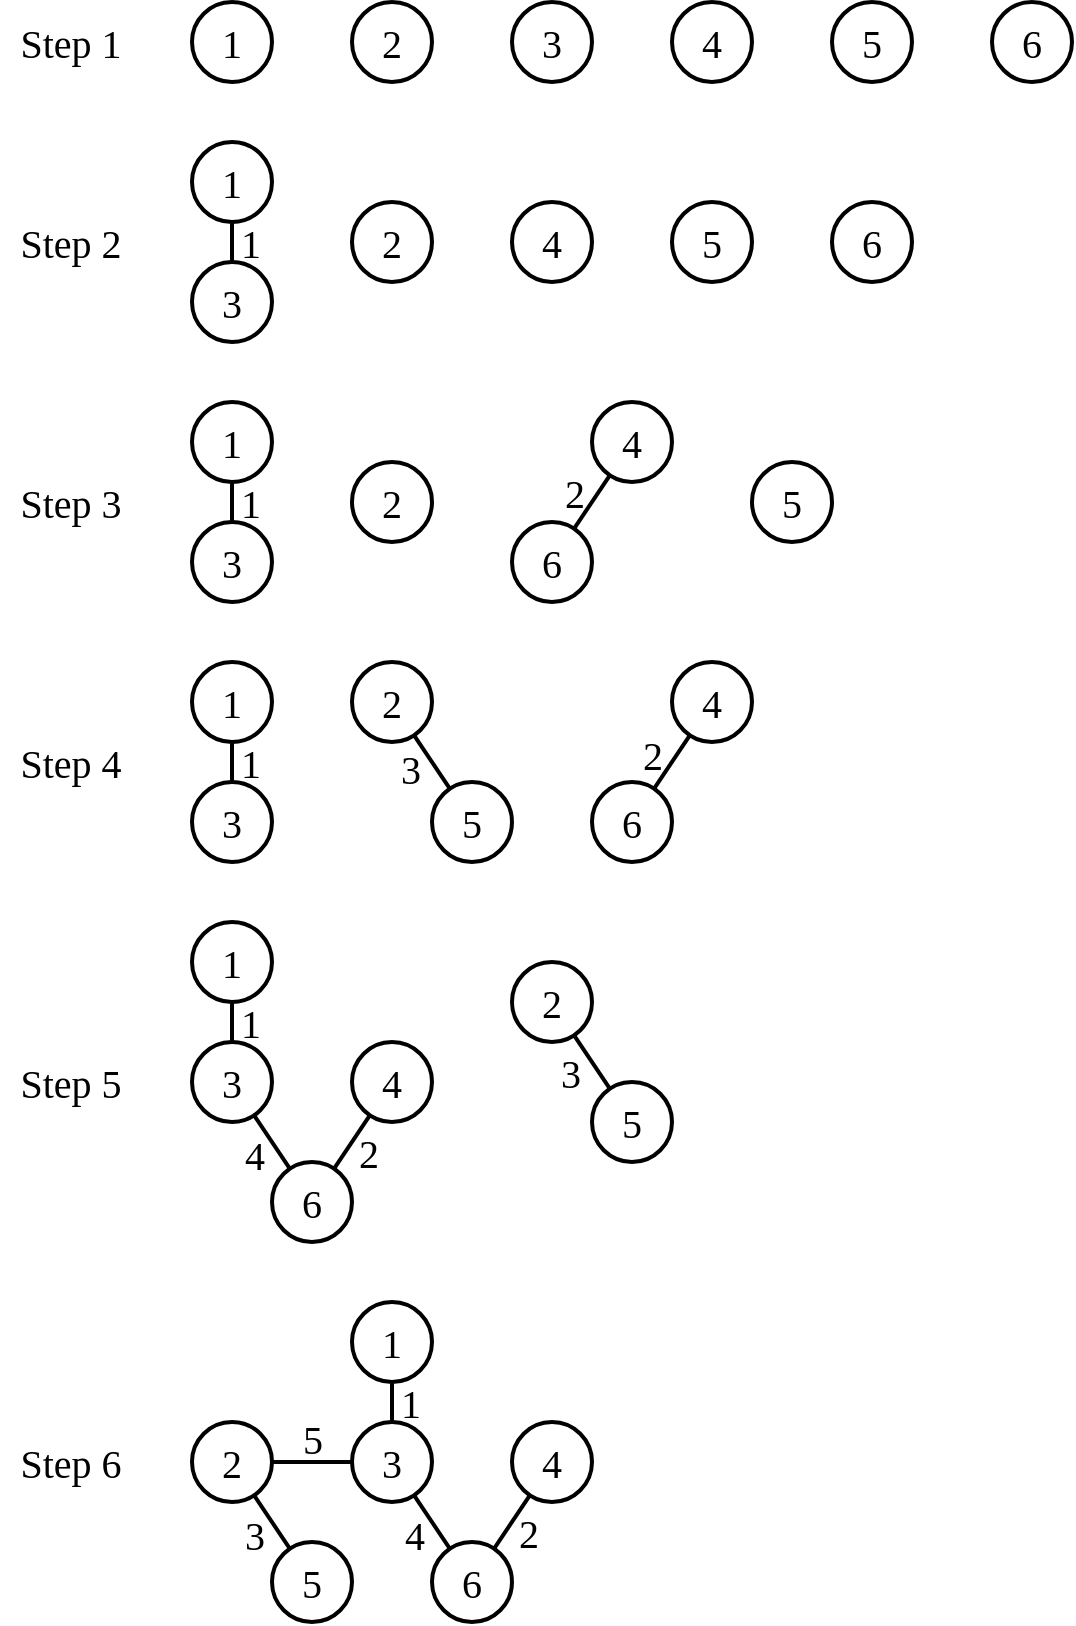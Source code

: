 <mxfile version="23.0.2" type="device">
  <diagram name="第 1 页" id="YeS9SldABpV4ri3Kkgmh">
    <mxGraphModel dx="1290" dy="830" grid="1" gridSize="10" guides="1" tooltips="1" connect="1" arrows="1" fold="1" page="1" pageScale="1" pageWidth="827" pageHeight="1169" math="0" shadow="0">
      <root>
        <mxCell id="0" />
        <mxCell id="1" parent="0" />
        <mxCell id="lFueTjJ-1u9m3FiK80w1-99" value="" style="group" vertex="1" connectable="0" parent="1">
          <mxGeometry x="104" y="40" width="536" height="810" as="geometry" />
        </mxCell>
        <mxCell id="lFueTjJ-1u9m3FiK80w1-23" value="" style="group;rounded=0;fillColor=none;" vertex="1" connectable="0" parent="lFueTjJ-1u9m3FiK80w1-99">
          <mxGeometry width="536" height="40" as="geometry" />
        </mxCell>
        <mxCell id="g7B2WHEcdGv1Wj2Cn3hY-25" value="&lt;font style=&quot;font-size: 20px;&quot; face=&quot;Times New Roman&quot;&gt;1&lt;/font&gt;" style="ellipse;whiteSpace=wrap;html=1;aspect=fixed;strokeWidth=2;" parent="lFueTjJ-1u9m3FiK80w1-23" vertex="1">
          <mxGeometry x="96" width="40" height="40" as="geometry" />
        </mxCell>
        <mxCell id="lFueTjJ-1u9m3FiK80w1-4" value="&lt;font style=&quot;font-size: 20px;&quot; face=&quot;Times New Roman&quot;&gt;2&lt;/font&gt;" style="ellipse;whiteSpace=wrap;html=1;aspect=fixed;strokeWidth=2;" vertex="1" parent="lFueTjJ-1u9m3FiK80w1-23">
          <mxGeometry x="176" width="40" height="40" as="geometry" />
        </mxCell>
        <mxCell id="lFueTjJ-1u9m3FiK80w1-5" value="&lt;font style=&quot;font-size: 20px;&quot; face=&quot;Times New Roman&quot;&gt;3&lt;/font&gt;" style="ellipse;whiteSpace=wrap;html=1;aspect=fixed;strokeWidth=2;" vertex="1" parent="lFueTjJ-1u9m3FiK80w1-23">
          <mxGeometry x="256" width="40" height="40" as="geometry" />
        </mxCell>
        <mxCell id="lFueTjJ-1u9m3FiK80w1-6" value="&lt;font style=&quot;font-size: 20px;&quot; face=&quot;Times New Roman&quot;&gt;4&lt;/font&gt;" style="ellipse;whiteSpace=wrap;html=1;aspect=fixed;strokeWidth=2;" vertex="1" parent="lFueTjJ-1u9m3FiK80w1-23">
          <mxGeometry x="336" width="40" height="40" as="geometry" />
        </mxCell>
        <mxCell id="lFueTjJ-1u9m3FiK80w1-7" value="&lt;font style=&quot;font-size: 20px;&quot; face=&quot;Times New Roman&quot;&gt;5&lt;/font&gt;" style="ellipse;whiteSpace=wrap;html=1;aspect=fixed;strokeWidth=2;" vertex="1" parent="lFueTjJ-1u9m3FiK80w1-23">
          <mxGeometry x="416" width="40" height="40" as="geometry" />
        </mxCell>
        <mxCell id="lFueTjJ-1u9m3FiK80w1-8" value="&lt;font style=&quot;font-size: 20px;&quot; face=&quot;Times New Roman&quot;&gt;6&lt;/font&gt;" style="ellipse;whiteSpace=wrap;html=1;aspect=fixed;strokeWidth=2;" vertex="1" parent="lFueTjJ-1u9m3FiK80w1-23">
          <mxGeometry x="496" width="40" height="40" as="geometry" />
        </mxCell>
        <mxCell id="lFueTjJ-1u9m3FiK80w1-9" value="&lt;font style=&quot;font-size: 20px;&quot; face=&quot;Times New Roman&quot;&gt;Step 1&lt;/font&gt;" style="text;html=1;align=center;verticalAlign=middle;resizable=0;points=[];autosize=1;strokeColor=none;fillColor=none;strokeWidth=2;" vertex="1" parent="lFueTjJ-1u9m3FiK80w1-23">
          <mxGeometry width="70" height="40" as="geometry" />
        </mxCell>
        <mxCell id="lFueTjJ-1u9m3FiK80w1-70" value="" style="group" vertex="1" connectable="0" parent="lFueTjJ-1u9m3FiK80w1-99">
          <mxGeometry y="70" width="456" height="100" as="geometry" />
        </mxCell>
        <mxCell id="lFueTjJ-1u9m3FiK80w1-26" value="&lt;font style=&quot;font-size: 20px;&quot; face=&quot;Times New Roman&quot;&gt;1&lt;/font&gt;" style="ellipse;whiteSpace=wrap;html=1;aspect=fixed;strokeWidth=2;" vertex="1" parent="lFueTjJ-1u9m3FiK80w1-70">
          <mxGeometry x="96" width="40" height="40" as="geometry" />
        </mxCell>
        <mxCell id="lFueTjJ-1u9m3FiK80w1-27" value="&lt;font style=&quot;font-size: 20px;&quot; face=&quot;Times New Roman&quot;&gt;3&lt;/font&gt;" style="ellipse;whiteSpace=wrap;html=1;aspect=fixed;strokeWidth=2;" vertex="1" parent="lFueTjJ-1u9m3FiK80w1-70">
          <mxGeometry x="96" y="60" width="40" height="40" as="geometry" />
        </mxCell>
        <mxCell id="lFueTjJ-1u9m3FiK80w1-28" value="" style="endArrow=none;html=1;rounded=0;strokeWidth=2;" edge="1" parent="lFueTjJ-1u9m3FiK80w1-70" source="lFueTjJ-1u9m3FiK80w1-27" target="lFueTjJ-1u9m3FiK80w1-26">
          <mxGeometry width="50" height="50" relative="1" as="geometry">
            <mxPoint x="296" y="120" as="sourcePoint" />
            <mxPoint x="346" y="70" as="targetPoint" />
          </mxGeometry>
        </mxCell>
        <mxCell id="lFueTjJ-1u9m3FiK80w1-29" value="&lt;font style=&quot;font-size: 20px;&quot; face=&quot;Times New Roman&quot;&gt;2&lt;/font&gt;" style="ellipse;whiteSpace=wrap;html=1;aspect=fixed;strokeWidth=2;" vertex="1" parent="lFueTjJ-1u9m3FiK80w1-70">
          <mxGeometry x="176" y="30" width="40" height="40" as="geometry" />
        </mxCell>
        <mxCell id="lFueTjJ-1u9m3FiK80w1-30" value="&lt;font style=&quot;font-size: 20px;&quot; face=&quot;Times New Roman&quot;&gt;4&lt;/font&gt;" style="ellipse;whiteSpace=wrap;html=1;aspect=fixed;strokeWidth=2;" vertex="1" parent="lFueTjJ-1u9m3FiK80w1-70">
          <mxGeometry x="256" y="30" width="40" height="40" as="geometry" />
        </mxCell>
        <mxCell id="lFueTjJ-1u9m3FiK80w1-31" value="&lt;font style=&quot;font-size: 20px;&quot; face=&quot;Times New Roman&quot;&gt;5&lt;/font&gt;" style="ellipse;whiteSpace=wrap;html=1;aspect=fixed;strokeWidth=2;" vertex="1" parent="lFueTjJ-1u9m3FiK80w1-70">
          <mxGeometry x="336" y="30" width="40" height="40" as="geometry" />
        </mxCell>
        <mxCell id="lFueTjJ-1u9m3FiK80w1-32" value="&lt;font style=&quot;font-size: 20px;&quot; face=&quot;Times New Roman&quot;&gt;6&lt;/font&gt;" style="ellipse;whiteSpace=wrap;html=1;aspect=fixed;strokeWidth=2;" vertex="1" parent="lFueTjJ-1u9m3FiK80w1-70">
          <mxGeometry x="416" y="30" width="40" height="40" as="geometry" />
        </mxCell>
        <mxCell id="lFueTjJ-1u9m3FiK80w1-33" value="&lt;font style=&quot;font-size: 20px;&quot; face=&quot;Times New Roman&quot;&gt;Step 2&lt;/font&gt;" style="text;html=1;align=center;verticalAlign=middle;resizable=0;points=[];autosize=1;strokeColor=none;fillColor=none;strokeWidth=2;" vertex="1" parent="lFueTjJ-1u9m3FiK80w1-70">
          <mxGeometry y="30" width="70" height="40" as="geometry" />
        </mxCell>
        <mxCell id="lFueTjJ-1u9m3FiK80w1-34" value="&lt;font style=&quot;font-size: 20px;&quot; face=&quot;Times New Roman&quot;&gt;1&lt;/font&gt;" style="text;html=1;align=center;verticalAlign=middle;resizable=0;points=[];autosize=1;strokeColor=none;fillColor=none;strokeWidth=2;" vertex="1" parent="lFueTjJ-1u9m3FiK80w1-70">
          <mxGeometry x="110" y="30" width="30" height="40" as="geometry" />
        </mxCell>
        <mxCell id="lFueTjJ-1u9m3FiK80w1-76" value="" style="group" vertex="1" connectable="0" parent="lFueTjJ-1u9m3FiK80w1-99">
          <mxGeometry y="200" width="416" height="100" as="geometry" />
        </mxCell>
        <mxCell id="lFueTjJ-1u9m3FiK80w1-12" value="&lt;font style=&quot;font-size: 20px;&quot; face=&quot;Times New Roman&quot;&gt;1&lt;/font&gt;" style="ellipse;whiteSpace=wrap;html=1;aspect=fixed;strokeWidth=2;" vertex="1" parent="lFueTjJ-1u9m3FiK80w1-76">
          <mxGeometry x="96" width="40" height="40" as="geometry" />
        </mxCell>
        <mxCell id="lFueTjJ-1u9m3FiK80w1-14" value="&lt;font style=&quot;font-size: 20px;&quot; face=&quot;Times New Roman&quot;&gt;3&lt;/font&gt;" style="ellipse;whiteSpace=wrap;html=1;aspect=fixed;strokeWidth=2;" vertex="1" parent="lFueTjJ-1u9m3FiK80w1-76">
          <mxGeometry x="96" y="60" width="40" height="40" as="geometry" />
        </mxCell>
        <mxCell id="lFueTjJ-1u9m3FiK80w1-20" value="" style="endArrow=none;html=1;rounded=0;strokeWidth=2;" edge="1" parent="lFueTjJ-1u9m3FiK80w1-76" source="lFueTjJ-1u9m3FiK80w1-14" target="lFueTjJ-1u9m3FiK80w1-12">
          <mxGeometry width="50" height="50" relative="1" as="geometry">
            <mxPoint x="296" y="120" as="sourcePoint" />
            <mxPoint x="346" y="70" as="targetPoint" />
          </mxGeometry>
        </mxCell>
        <mxCell id="lFueTjJ-1u9m3FiK80w1-13" value="&lt;font style=&quot;font-size: 20px;&quot; face=&quot;Times New Roman&quot;&gt;2&lt;/font&gt;" style="ellipse;whiteSpace=wrap;html=1;aspect=fixed;strokeWidth=2;" vertex="1" parent="lFueTjJ-1u9m3FiK80w1-76">
          <mxGeometry x="176" y="30" width="40" height="40" as="geometry" />
        </mxCell>
        <mxCell id="lFueTjJ-1u9m3FiK80w1-15" value="&lt;font style=&quot;font-size: 20px;&quot; face=&quot;Times New Roman&quot;&gt;4&lt;/font&gt;" style="ellipse;whiteSpace=wrap;html=1;aspect=fixed;strokeWidth=2;" vertex="1" parent="lFueTjJ-1u9m3FiK80w1-76">
          <mxGeometry x="296" width="40" height="40" as="geometry" />
        </mxCell>
        <mxCell id="lFueTjJ-1u9m3FiK80w1-16" value="&lt;font style=&quot;font-size: 20px;&quot; face=&quot;Times New Roman&quot;&gt;5&lt;/font&gt;" style="ellipse;whiteSpace=wrap;html=1;aspect=fixed;strokeWidth=2;" vertex="1" parent="lFueTjJ-1u9m3FiK80w1-76">
          <mxGeometry x="376" y="30" width="40" height="40" as="geometry" />
        </mxCell>
        <mxCell id="lFueTjJ-1u9m3FiK80w1-17" value="&lt;font style=&quot;font-size: 20px;&quot; face=&quot;Times New Roman&quot;&gt;6&lt;/font&gt;" style="ellipse;whiteSpace=wrap;html=1;aspect=fixed;strokeWidth=2;" vertex="1" parent="lFueTjJ-1u9m3FiK80w1-76">
          <mxGeometry x="256" y="60" width="40" height="40" as="geometry" />
        </mxCell>
        <mxCell id="lFueTjJ-1u9m3FiK80w1-18" value="&lt;font style=&quot;font-size: 20px;&quot; face=&quot;Times New Roman&quot;&gt;Step 3&lt;/font&gt;" style="text;html=1;align=center;verticalAlign=middle;resizable=0;points=[];autosize=1;strokeColor=none;fillColor=none;strokeWidth=2;" vertex="1" parent="lFueTjJ-1u9m3FiK80w1-76">
          <mxGeometry y="30" width="70" height="40" as="geometry" />
        </mxCell>
        <mxCell id="lFueTjJ-1u9m3FiK80w1-21" value="&lt;font style=&quot;font-size: 20px;&quot; face=&quot;Times New Roman&quot;&gt;1&lt;/font&gt;" style="text;html=1;align=center;verticalAlign=middle;resizable=0;points=[];autosize=1;strokeColor=none;fillColor=none;strokeWidth=2;" vertex="1" parent="lFueTjJ-1u9m3FiK80w1-76">
          <mxGeometry x="110" y="30" width="30" height="40" as="geometry" />
        </mxCell>
        <mxCell id="lFueTjJ-1u9m3FiK80w1-35" value="" style="endArrow=none;html=1;rounded=0;fontFamily=Helvetica;fontSize=12;fontColor=default;strokeWidth=2;" edge="1" parent="lFueTjJ-1u9m3FiK80w1-76" source="lFueTjJ-1u9m3FiK80w1-17" target="lFueTjJ-1u9m3FiK80w1-15">
          <mxGeometry width="50" height="50" relative="1" as="geometry">
            <mxPoint x="286" y="40" as="sourcePoint" />
            <mxPoint x="336" y="-10" as="targetPoint" />
          </mxGeometry>
        </mxCell>
        <mxCell id="lFueTjJ-1u9m3FiK80w1-36" value="&lt;font style=&quot;font-size: 20px;&quot; face=&quot;Times New Roman&quot;&gt;2&lt;/font&gt;" style="text;html=1;align=center;verticalAlign=middle;resizable=0;points=[];autosize=1;strokeColor=none;fillColor=none;strokeWidth=2;" vertex="1" parent="lFueTjJ-1u9m3FiK80w1-76">
          <mxGeometry x="272" y="25" width="30" height="40" as="geometry" />
        </mxCell>
        <mxCell id="lFueTjJ-1u9m3FiK80w1-78" value="" style="group" vertex="1" connectable="0" parent="lFueTjJ-1u9m3FiK80w1-99">
          <mxGeometry y="330" width="376" height="100" as="geometry" />
        </mxCell>
        <mxCell id="lFueTjJ-1u9m3FiK80w1-39" value="&lt;font style=&quot;font-size: 20px;&quot; face=&quot;Times New Roman&quot;&gt;1&lt;/font&gt;" style="ellipse;whiteSpace=wrap;html=1;aspect=fixed;strokeWidth=2;" vertex="1" parent="lFueTjJ-1u9m3FiK80w1-78">
          <mxGeometry x="96" width="40" height="40" as="geometry" />
        </mxCell>
        <mxCell id="lFueTjJ-1u9m3FiK80w1-40" value="&lt;font style=&quot;font-size: 20px;&quot; face=&quot;Times New Roman&quot;&gt;3&lt;/font&gt;" style="ellipse;whiteSpace=wrap;html=1;aspect=fixed;strokeWidth=2;" vertex="1" parent="lFueTjJ-1u9m3FiK80w1-78">
          <mxGeometry x="96" y="60" width="40" height="40" as="geometry" />
        </mxCell>
        <mxCell id="lFueTjJ-1u9m3FiK80w1-41" value="" style="endArrow=none;html=1;rounded=0;strokeWidth=2;" edge="1" parent="lFueTjJ-1u9m3FiK80w1-78" source="lFueTjJ-1u9m3FiK80w1-40" target="lFueTjJ-1u9m3FiK80w1-39">
          <mxGeometry width="50" height="50" relative="1" as="geometry">
            <mxPoint x="296" y="120" as="sourcePoint" />
            <mxPoint x="346" y="70" as="targetPoint" />
          </mxGeometry>
        </mxCell>
        <mxCell id="lFueTjJ-1u9m3FiK80w1-42" value="&lt;font style=&quot;font-size: 20px;&quot; face=&quot;Times New Roman&quot;&gt;2&lt;/font&gt;" style="ellipse;whiteSpace=wrap;html=1;aspect=fixed;strokeWidth=2;" vertex="1" parent="lFueTjJ-1u9m3FiK80w1-78">
          <mxGeometry x="176" width="40" height="40" as="geometry" />
        </mxCell>
        <mxCell id="lFueTjJ-1u9m3FiK80w1-43" value="&lt;font style=&quot;font-size: 20px;&quot; face=&quot;Times New Roman&quot;&gt;4&lt;/font&gt;" style="ellipse;whiteSpace=wrap;html=1;aspect=fixed;strokeWidth=2;" vertex="1" parent="lFueTjJ-1u9m3FiK80w1-78">
          <mxGeometry x="336" width="40" height="40" as="geometry" />
        </mxCell>
        <mxCell id="lFueTjJ-1u9m3FiK80w1-44" value="&lt;font style=&quot;font-size: 20px;&quot; face=&quot;Times New Roman&quot;&gt;5&lt;/font&gt;" style="ellipse;whiteSpace=wrap;html=1;aspect=fixed;strokeWidth=2;" vertex="1" parent="lFueTjJ-1u9m3FiK80w1-78">
          <mxGeometry x="216" y="60" width="40" height="40" as="geometry" />
        </mxCell>
        <mxCell id="lFueTjJ-1u9m3FiK80w1-45" value="&lt;font style=&quot;font-size: 20px;&quot; face=&quot;Times New Roman&quot;&gt;6&lt;/font&gt;" style="ellipse;whiteSpace=wrap;html=1;aspect=fixed;strokeWidth=2;" vertex="1" parent="lFueTjJ-1u9m3FiK80w1-78">
          <mxGeometry x="296" y="60" width="40" height="40" as="geometry" />
        </mxCell>
        <mxCell id="lFueTjJ-1u9m3FiK80w1-46" value="&lt;font style=&quot;font-size: 20px;&quot; face=&quot;Times New Roman&quot;&gt;Step 4&lt;/font&gt;" style="text;html=1;align=center;verticalAlign=middle;resizable=0;points=[];autosize=1;strokeColor=none;fillColor=none;strokeWidth=2;" vertex="1" parent="lFueTjJ-1u9m3FiK80w1-78">
          <mxGeometry y="30" width="70" height="40" as="geometry" />
        </mxCell>
        <mxCell id="lFueTjJ-1u9m3FiK80w1-47" value="&lt;font style=&quot;font-size: 20px;&quot; face=&quot;Times New Roman&quot;&gt;1&lt;/font&gt;" style="text;html=1;align=center;verticalAlign=middle;resizable=0;points=[];autosize=1;strokeColor=none;fillColor=none;strokeWidth=2;" vertex="1" parent="lFueTjJ-1u9m3FiK80w1-78">
          <mxGeometry x="110" y="30" width="30" height="40" as="geometry" />
        </mxCell>
        <mxCell id="lFueTjJ-1u9m3FiK80w1-48" value="" style="endArrow=none;html=1;rounded=0;fontFamily=Helvetica;fontSize=12;fontColor=default;strokeWidth=2;" edge="1" parent="lFueTjJ-1u9m3FiK80w1-78" source="lFueTjJ-1u9m3FiK80w1-45" target="lFueTjJ-1u9m3FiK80w1-43">
          <mxGeometry width="50" height="50" relative="1" as="geometry">
            <mxPoint x="326" y="40" as="sourcePoint" />
            <mxPoint x="376" y="-10" as="targetPoint" />
          </mxGeometry>
        </mxCell>
        <mxCell id="lFueTjJ-1u9m3FiK80w1-49" value="&lt;font style=&quot;font-size: 20px;&quot; face=&quot;Times New Roman&quot;&gt;2&lt;/font&gt;" style="text;html=1;align=center;verticalAlign=middle;resizable=0;points=[];autosize=1;strokeColor=none;fillColor=none;strokeWidth=2;" vertex="1" parent="lFueTjJ-1u9m3FiK80w1-78">
          <mxGeometry x="311" y="26" width="30" height="40" as="geometry" />
        </mxCell>
        <mxCell id="lFueTjJ-1u9m3FiK80w1-50" value="" style="endArrow=none;html=1;rounded=0;fontFamily=Helvetica;fontSize=12;fontColor=default;strokeWidth=2;" edge="1" parent="lFueTjJ-1u9m3FiK80w1-78" source="lFueTjJ-1u9m3FiK80w1-42" target="lFueTjJ-1u9m3FiK80w1-44">
          <mxGeometry width="50" height="50" relative="1" as="geometry">
            <mxPoint x="286" as="sourcePoint" />
            <mxPoint x="336" y="-50" as="targetPoint" />
          </mxGeometry>
        </mxCell>
        <mxCell id="lFueTjJ-1u9m3FiK80w1-51" value="&lt;font style=&quot;font-size: 20px;&quot; face=&quot;Times New Roman&quot;&gt;3&lt;/font&gt;" style="text;html=1;align=center;verticalAlign=middle;resizable=0;points=[];autosize=1;strokeColor=none;fillColor=none;strokeWidth=2;" vertex="1" parent="lFueTjJ-1u9m3FiK80w1-78">
          <mxGeometry x="190" y="33" width="30" height="40" as="geometry" />
        </mxCell>
        <mxCell id="lFueTjJ-1u9m3FiK80w1-79" value="" style="group" vertex="1" connectable="0" parent="lFueTjJ-1u9m3FiK80w1-99">
          <mxGeometry y="460" width="336" height="160" as="geometry" />
        </mxCell>
        <mxCell id="lFueTjJ-1u9m3FiK80w1-54" value="&lt;font style=&quot;font-size: 20px;&quot; face=&quot;Times New Roman&quot;&gt;1&lt;/font&gt;" style="ellipse;whiteSpace=wrap;html=1;aspect=fixed;strokeWidth=2;" vertex="1" parent="lFueTjJ-1u9m3FiK80w1-79">
          <mxGeometry x="96" width="40" height="40" as="geometry" />
        </mxCell>
        <mxCell id="lFueTjJ-1u9m3FiK80w1-55" value="&lt;font style=&quot;font-size: 20px;&quot; face=&quot;Times New Roman&quot;&gt;3&lt;/font&gt;" style="ellipse;whiteSpace=wrap;html=1;aspect=fixed;strokeWidth=2;" vertex="1" parent="lFueTjJ-1u9m3FiK80w1-79">
          <mxGeometry x="96" y="60" width="40" height="40" as="geometry" />
        </mxCell>
        <mxCell id="lFueTjJ-1u9m3FiK80w1-56" value="" style="endArrow=none;html=1;rounded=0;strokeWidth=2;" edge="1" parent="lFueTjJ-1u9m3FiK80w1-79" source="lFueTjJ-1u9m3FiK80w1-55" target="lFueTjJ-1u9m3FiK80w1-54">
          <mxGeometry width="50" height="50" relative="1" as="geometry">
            <mxPoint x="296" y="110" as="sourcePoint" />
            <mxPoint x="346" y="60" as="targetPoint" />
          </mxGeometry>
        </mxCell>
        <mxCell id="lFueTjJ-1u9m3FiK80w1-58" value="&lt;font style=&quot;font-size: 20px;&quot; face=&quot;Times New Roman&quot;&gt;4&lt;/font&gt;" style="ellipse;whiteSpace=wrap;html=1;aspect=fixed;strokeWidth=2;" vertex="1" parent="lFueTjJ-1u9m3FiK80w1-79">
          <mxGeometry x="176" y="60" width="40" height="40" as="geometry" />
        </mxCell>
        <mxCell id="lFueTjJ-1u9m3FiK80w1-60" value="&lt;font style=&quot;font-size: 20px;&quot; face=&quot;Times New Roman&quot;&gt;6&lt;/font&gt;" style="ellipse;whiteSpace=wrap;html=1;aspect=fixed;strokeWidth=2;" vertex="1" parent="lFueTjJ-1u9m3FiK80w1-79">
          <mxGeometry x="136" y="120" width="40" height="40" as="geometry" />
        </mxCell>
        <mxCell id="lFueTjJ-1u9m3FiK80w1-61" value="&lt;font style=&quot;font-size: 20px;&quot; face=&quot;Times New Roman&quot;&gt;Step 5&lt;/font&gt;" style="text;html=1;align=center;verticalAlign=middle;resizable=0;points=[];autosize=1;strokeColor=none;fillColor=none;strokeWidth=2;" vertex="1" parent="lFueTjJ-1u9m3FiK80w1-79">
          <mxGeometry y="60" width="70" height="40" as="geometry" />
        </mxCell>
        <mxCell id="lFueTjJ-1u9m3FiK80w1-62" value="&lt;font style=&quot;font-size: 20px;&quot; face=&quot;Times New Roman&quot;&gt;1&lt;/font&gt;" style="text;html=1;align=center;verticalAlign=middle;resizable=0;points=[];autosize=1;strokeColor=none;fillColor=none;strokeWidth=2;" vertex="1" parent="lFueTjJ-1u9m3FiK80w1-79">
          <mxGeometry x="110" y="30" width="30" height="40" as="geometry" />
        </mxCell>
        <mxCell id="lFueTjJ-1u9m3FiK80w1-63" value="" style="endArrow=none;html=1;rounded=0;fontFamily=Helvetica;fontSize=12;fontColor=default;strokeWidth=2;" edge="1" parent="lFueTjJ-1u9m3FiK80w1-79" source="lFueTjJ-1u9m3FiK80w1-60" target="lFueTjJ-1u9m3FiK80w1-58">
          <mxGeometry width="50" height="50" relative="1" as="geometry">
            <mxPoint x="166" y="110" as="sourcePoint" />
            <mxPoint x="216" y="60" as="targetPoint" />
          </mxGeometry>
        </mxCell>
        <mxCell id="lFueTjJ-1u9m3FiK80w1-64" value="&lt;font style=&quot;font-size: 20px;&quot; face=&quot;Times New Roman&quot;&gt;2&lt;/font&gt;" style="text;html=1;align=center;verticalAlign=middle;resizable=0;points=[];autosize=1;strokeColor=none;fillColor=none;strokeWidth=2;" vertex="1" parent="lFueTjJ-1u9m3FiK80w1-79">
          <mxGeometry x="169" y="95" width="30" height="40" as="geometry" />
        </mxCell>
        <mxCell id="lFueTjJ-1u9m3FiK80w1-67" value="" style="endArrow=none;html=1;rounded=0;fontFamily=Helvetica;fontSize=12;fontColor=default;strokeWidth=2;" edge="1" parent="lFueTjJ-1u9m3FiK80w1-79" source="lFueTjJ-1u9m3FiK80w1-55" target="lFueTjJ-1u9m3FiK80w1-60">
          <mxGeometry width="50" height="50" relative="1" as="geometry">
            <mxPoint x="286" y="70" as="sourcePoint" />
            <mxPoint x="336" y="20" as="targetPoint" />
          </mxGeometry>
        </mxCell>
        <mxCell id="lFueTjJ-1u9m3FiK80w1-68" value="&lt;font style=&quot;font-size: 20px;&quot; face=&quot;Times New Roman&quot;&gt;4&lt;/font&gt;" style="text;html=1;align=center;verticalAlign=middle;resizable=0;points=[];autosize=1;strokeColor=none;fillColor=none;strokeWidth=2;" vertex="1" parent="lFueTjJ-1u9m3FiK80w1-79">
          <mxGeometry x="112" y="96" width="30" height="40" as="geometry" />
        </mxCell>
        <mxCell id="lFueTjJ-1u9m3FiK80w1-72" value="&lt;font style=&quot;font-size: 20px;&quot; face=&quot;Times New Roman&quot;&gt;2&lt;/font&gt;" style="ellipse;whiteSpace=wrap;html=1;aspect=fixed;strokeWidth=2;" vertex="1" parent="lFueTjJ-1u9m3FiK80w1-79">
          <mxGeometry x="256" y="20" width="40" height="40" as="geometry" />
        </mxCell>
        <mxCell id="lFueTjJ-1u9m3FiK80w1-73" value="&lt;font style=&quot;font-size: 20px;&quot; face=&quot;Times New Roman&quot;&gt;5&lt;/font&gt;" style="ellipse;whiteSpace=wrap;html=1;aspect=fixed;strokeWidth=2;" vertex="1" parent="lFueTjJ-1u9m3FiK80w1-79">
          <mxGeometry x="296" y="80" width="40" height="40" as="geometry" />
        </mxCell>
        <mxCell id="lFueTjJ-1u9m3FiK80w1-74" value="" style="endArrow=none;html=1;rounded=0;fontFamily=Helvetica;fontSize=12;fontColor=default;strokeWidth=2;" edge="1" parent="lFueTjJ-1u9m3FiK80w1-79" source="lFueTjJ-1u9m3FiK80w1-72" target="lFueTjJ-1u9m3FiK80w1-73">
          <mxGeometry width="50" height="50" relative="1" as="geometry">
            <mxPoint x="366" y="20" as="sourcePoint" />
            <mxPoint x="416" y="-30" as="targetPoint" />
          </mxGeometry>
        </mxCell>
        <mxCell id="lFueTjJ-1u9m3FiK80w1-75" value="&lt;font style=&quot;font-size: 20px;&quot; face=&quot;Times New Roman&quot;&gt;3&lt;/font&gt;" style="text;html=1;align=center;verticalAlign=middle;resizable=0;points=[];autosize=1;strokeColor=none;fillColor=none;strokeWidth=2;" vertex="1" parent="lFueTjJ-1u9m3FiK80w1-79">
          <mxGeometry x="270" y="55" width="30" height="40" as="geometry" />
        </mxCell>
        <mxCell id="lFueTjJ-1u9m3FiK80w1-98" value="" style="group" vertex="1" connectable="0" parent="lFueTjJ-1u9m3FiK80w1-99">
          <mxGeometry y="650" width="296" height="160" as="geometry" />
        </mxCell>
        <mxCell id="lFueTjJ-1u9m3FiK80w1-81" value="&lt;font style=&quot;font-size: 20px;&quot; face=&quot;Times New Roman&quot;&gt;1&lt;/font&gt;" style="ellipse;whiteSpace=wrap;html=1;aspect=fixed;strokeWidth=2;" vertex="1" parent="lFueTjJ-1u9m3FiK80w1-98">
          <mxGeometry x="176" width="40" height="40" as="geometry" />
        </mxCell>
        <mxCell id="lFueTjJ-1u9m3FiK80w1-82" value="&lt;font style=&quot;font-size: 20px;&quot; face=&quot;Times New Roman&quot;&gt;3&lt;/font&gt;" style="ellipse;whiteSpace=wrap;html=1;aspect=fixed;strokeWidth=2;" vertex="1" parent="lFueTjJ-1u9m3FiK80w1-98">
          <mxGeometry x="176" y="60" width="40" height="40" as="geometry" />
        </mxCell>
        <mxCell id="lFueTjJ-1u9m3FiK80w1-83" value="" style="endArrow=none;html=1;rounded=0;strokeWidth=2;" edge="1" parent="lFueTjJ-1u9m3FiK80w1-98" source="lFueTjJ-1u9m3FiK80w1-82" target="lFueTjJ-1u9m3FiK80w1-81">
          <mxGeometry width="50" height="50" relative="1" as="geometry">
            <mxPoint x="376" y="110" as="sourcePoint" />
            <mxPoint x="426" y="60" as="targetPoint" />
          </mxGeometry>
        </mxCell>
        <mxCell id="lFueTjJ-1u9m3FiK80w1-84" value="&lt;font style=&quot;font-size: 20px;&quot; face=&quot;Times New Roman&quot;&gt;4&lt;/font&gt;" style="ellipse;whiteSpace=wrap;html=1;aspect=fixed;strokeWidth=2;" vertex="1" parent="lFueTjJ-1u9m3FiK80w1-98">
          <mxGeometry x="256" y="60" width="40" height="40" as="geometry" />
        </mxCell>
        <mxCell id="lFueTjJ-1u9m3FiK80w1-85" value="&lt;font style=&quot;font-size: 20px;&quot; face=&quot;Times New Roman&quot;&gt;6&lt;/font&gt;" style="ellipse;whiteSpace=wrap;html=1;aspect=fixed;strokeWidth=2;" vertex="1" parent="lFueTjJ-1u9m3FiK80w1-98">
          <mxGeometry x="216" y="120" width="40" height="40" as="geometry" />
        </mxCell>
        <mxCell id="lFueTjJ-1u9m3FiK80w1-86" value="&lt;font style=&quot;font-size: 20px;&quot; face=&quot;Times New Roman&quot;&gt;Step 6&lt;/font&gt;" style="text;html=1;align=center;verticalAlign=middle;resizable=0;points=[];autosize=1;strokeColor=none;fillColor=none;strokeWidth=2;" vertex="1" parent="lFueTjJ-1u9m3FiK80w1-98">
          <mxGeometry y="60" width="70" height="40" as="geometry" />
        </mxCell>
        <mxCell id="lFueTjJ-1u9m3FiK80w1-87" value="&lt;font style=&quot;font-size: 20px;&quot; face=&quot;Times New Roman&quot;&gt;1&lt;/font&gt;" style="text;html=1;align=center;verticalAlign=middle;resizable=0;points=[];autosize=1;strokeColor=none;fillColor=none;strokeWidth=2;" vertex="1" parent="lFueTjJ-1u9m3FiK80w1-98">
          <mxGeometry x="190" y="30" width="30" height="40" as="geometry" />
        </mxCell>
        <mxCell id="lFueTjJ-1u9m3FiK80w1-88" value="" style="endArrow=none;html=1;rounded=0;fontFamily=Helvetica;fontSize=12;fontColor=default;strokeWidth=2;" edge="1" parent="lFueTjJ-1u9m3FiK80w1-98" source="lFueTjJ-1u9m3FiK80w1-85" target="lFueTjJ-1u9m3FiK80w1-84">
          <mxGeometry width="50" height="50" relative="1" as="geometry">
            <mxPoint x="246" y="110" as="sourcePoint" />
            <mxPoint x="296" y="60" as="targetPoint" />
          </mxGeometry>
        </mxCell>
        <mxCell id="lFueTjJ-1u9m3FiK80w1-89" value="&lt;font style=&quot;font-size: 20px;&quot; face=&quot;Times New Roman&quot;&gt;2&lt;/font&gt;" style="text;html=1;align=center;verticalAlign=middle;resizable=0;points=[];autosize=1;strokeColor=none;fillColor=none;strokeWidth=2;" vertex="1" parent="lFueTjJ-1u9m3FiK80w1-98">
          <mxGeometry x="249" y="95" width="30" height="40" as="geometry" />
        </mxCell>
        <mxCell id="lFueTjJ-1u9m3FiK80w1-90" value="" style="endArrow=none;html=1;rounded=0;fontFamily=Helvetica;fontSize=12;fontColor=default;strokeWidth=2;" edge="1" parent="lFueTjJ-1u9m3FiK80w1-98" source="lFueTjJ-1u9m3FiK80w1-82" target="lFueTjJ-1u9m3FiK80w1-85">
          <mxGeometry width="50" height="50" relative="1" as="geometry">
            <mxPoint x="366" y="70" as="sourcePoint" />
            <mxPoint x="416" y="20" as="targetPoint" />
          </mxGeometry>
        </mxCell>
        <mxCell id="lFueTjJ-1u9m3FiK80w1-91" value="&lt;font style=&quot;font-size: 20px;&quot; face=&quot;Times New Roman&quot;&gt;4&lt;/font&gt;" style="text;html=1;align=center;verticalAlign=middle;resizable=0;points=[];autosize=1;strokeColor=none;fillColor=none;strokeWidth=2;" vertex="1" parent="lFueTjJ-1u9m3FiK80w1-98">
          <mxGeometry x="192" y="96" width="30" height="40" as="geometry" />
        </mxCell>
        <mxCell id="lFueTjJ-1u9m3FiK80w1-92" value="&lt;font style=&quot;font-size: 20px;&quot; face=&quot;Times New Roman&quot;&gt;2&lt;/font&gt;" style="ellipse;whiteSpace=wrap;html=1;aspect=fixed;strokeWidth=2;" vertex="1" parent="lFueTjJ-1u9m3FiK80w1-98">
          <mxGeometry x="96" y="60" width="40" height="40" as="geometry" />
        </mxCell>
        <mxCell id="lFueTjJ-1u9m3FiK80w1-93" value="&lt;font style=&quot;font-size: 20px;&quot; face=&quot;Times New Roman&quot;&gt;5&lt;/font&gt;" style="ellipse;whiteSpace=wrap;html=1;aspect=fixed;strokeWidth=2;" vertex="1" parent="lFueTjJ-1u9m3FiK80w1-98">
          <mxGeometry x="136" y="120" width="40" height="40" as="geometry" />
        </mxCell>
        <mxCell id="lFueTjJ-1u9m3FiK80w1-94" value="" style="endArrow=none;html=1;rounded=0;fontFamily=Helvetica;fontSize=12;fontColor=default;strokeWidth=2;" edge="1" parent="lFueTjJ-1u9m3FiK80w1-98" source="lFueTjJ-1u9m3FiK80w1-92" target="lFueTjJ-1u9m3FiK80w1-93">
          <mxGeometry width="50" height="50" relative="1" as="geometry">
            <mxPoint x="206" y="60" as="sourcePoint" />
            <mxPoint x="256" y="10" as="targetPoint" />
          </mxGeometry>
        </mxCell>
        <mxCell id="lFueTjJ-1u9m3FiK80w1-95" value="&lt;font style=&quot;font-size: 20px;&quot; face=&quot;Times New Roman&quot;&gt;3&lt;/font&gt;" style="text;html=1;align=center;verticalAlign=middle;resizable=0;points=[];autosize=1;strokeColor=none;fillColor=none;strokeWidth=2;" vertex="1" parent="lFueTjJ-1u9m3FiK80w1-98">
          <mxGeometry x="112" y="96" width="30" height="40" as="geometry" />
        </mxCell>
        <mxCell id="lFueTjJ-1u9m3FiK80w1-96" value="" style="endArrow=none;html=1;rounded=0;fontFamily=Helvetica;fontSize=12;fontColor=default;strokeWidth=2;" edge="1" parent="lFueTjJ-1u9m3FiK80w1-98" source="lFueTjJ-1u9m3FiK80w1-92" target="lFueTjJ-1u9m3FiK80w1-82">
          <mxGeometry width="50" height="50" relative="1" as="geometry">
            <mxPoint x="86" y="60" as="sourcePoint" />
            <mxPoint x="136" y="10" as="targetPoint" />
          </mxGeometry>
        </mxCell>
        <mxCell id="lFueTjJ-1u9m3FiK80w1-97" value="&lt;font style=&quot;font-size: 20px;&quot; face=&quot;Times New Roman&quot;&gt;5&lt;/font&gt;" style="text;html=1;align=center;verticalAlign=middle;resizable=0;points=[];autosize=1;strokeColor=none;fillColor=none;strokeWidth=2;" vertex="1" parent="lFueTjJ-1u9m3FiK80w1-98">
          <mxGeometry x="141" y="48" width="30" height="40" as="geometry" />
        </mxCell>
      </root>
    </mxGraphModel>
  </diagram>
</mxfile>

